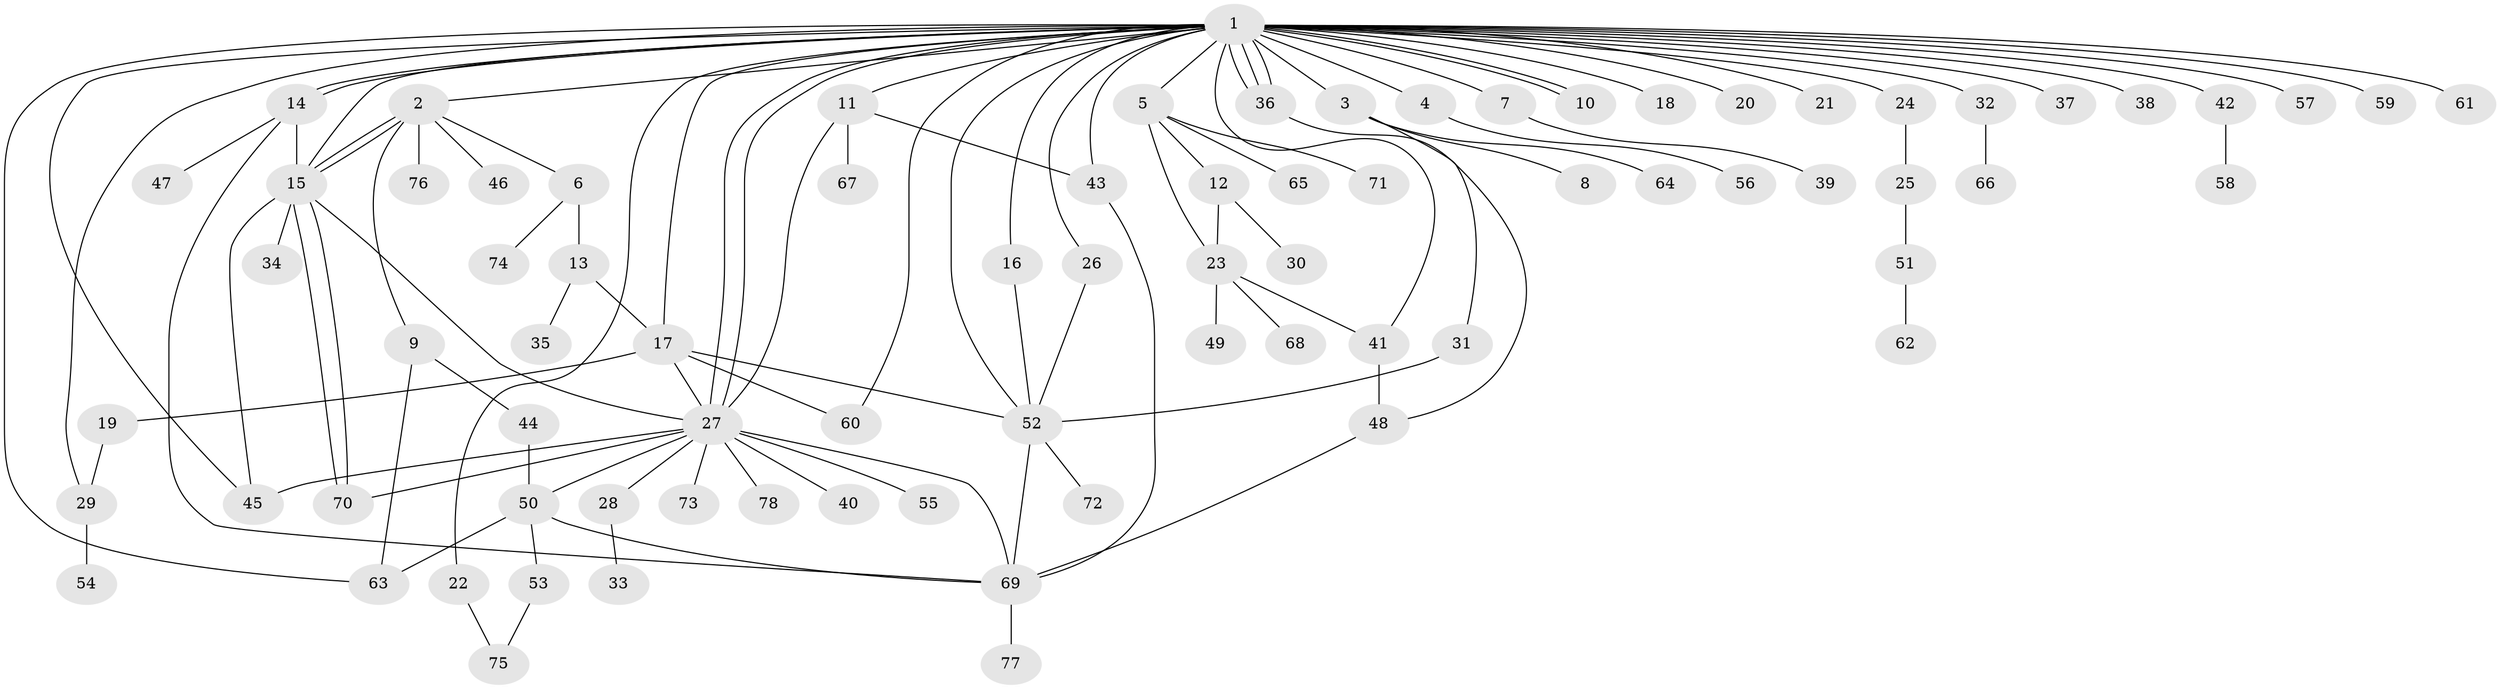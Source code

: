 // Generated by graph-tools (version 1.1) at 2025/48/03/09/25 04:48:08]
// undirected, 78 vertices, 112 edges
graph export_dot {
graph [start="1"]
  node [color=gray90,style=filled];
  1;
  2;
  3;
  4;
  5;
  6;
  7;
  8;
  9;
  10;
  11;
  12;
  13;
  14;
  15;
  16;
  17;
  18;
  19;
  20;
  21;
  22;
  23;
  24;
  25;
  26;
  27;
  28;
  29;
  30;
  31;
  32;
  33;
  34;
  35;
  36;
  37;
  38;
  39;
  40;
  41;
  42;
  43;
  44;
  45;
  46;
  47;
  48;
  49;
  50;
  51;
  52;
  53;
  54;
  55;
  56;
  57;
  58;
  59;
  60;
  61;
  62;
  63;
  64;
  65;
  66;
  67;
  68;
  69;
  70;
  71;
  72;
  73;
  74;
  75;
  76;
  77;
  78;
  1 -- 2;
  1 -- 3;
  1 -- 4;
  1 -- 5;
  1 -- 7;
  1 -- 10;
  1 -- 10;
  1 -- 11;
  1 -- 14;
  1 -- 14;
  1 -- 15;
  1 -- 16;
  1 -- 17;
  1 -- 18;
  1 -- 20;
  1 -- 21;
  1 -- 22;
  1 -- 24;
  1 -- 26;
  1 -- 27;
  1 -- 27;
  1 -- 29;
  1 -- 32;
  1 -- 36;
  1 -- 36;
  1 -- 36;
  1 -- 37;
  1 -- 38;
  1 -- 41;
  1 -- 42;
  1 -- 43;
  1 -- 45;
  1 -- 52;
  1 -- 57;
  1 -- 59;
  1 -- 60;
  1 -- 61;
  1 -- 63;
  2 -- 6;
  2 -- 9;
  2 -- 15;
  2 -- 15;
  2 -- 46;
  2 -- 76;
  3 -- 8;
  3 -- 31;
  3 -- 64;
  4 -- 56;
  5 -- 12;
  5 -- 23;
  5 -- 65;
  5 -- 71;
  6 -- 13;
  6 -- 74;
  7 -- 39;
  9 -- 44;
  9 -- 63;
  11 -- 27;
  11 -- 43;
  11 -- 67;
  12 -- 23;
  12 -- 30;
  13 -- 17;
  13 -- 35;
  14 -- 15;
  14 -- 47;
  14 -- 69;
  15 -- 27;
  15 -- 34;
  15 -- 45;
  15 -- 70;
  15 -- 70;
  16 -- 52;
  17 -- 19;
  17 -- 27;
  17 -- 52;
  17 -- 60;
  19 -- 29;
  22 -- 75;
  23 -- 41;
  23 -- 49;
  23 -- 68;
  24 -- 25;
  25 -- 51;
  26 -- 52;
  27 -- 28;
  27 -- 40;
  27 -- 45;
  27 -- 50;
  27 -- 55;
  27 -- 69;
  27 -- 70;
  27 -- 73;
  27 -- 78;
  28 -- 33;
  29 -- 54;
  31 -- 52;
  32 -- 66;
  36 -- 48;
  41 -- 48;
  42 -- 58;
  43 -- 69;
  44 -- 50;
  48 -- 69;
  50 -- 53;
  50 -- 63;
  50 -- 69;
  51 -- 62;
  52 -- 69;
  52 -- 72;
  53 -- 75;
  69 -- 77;
}
